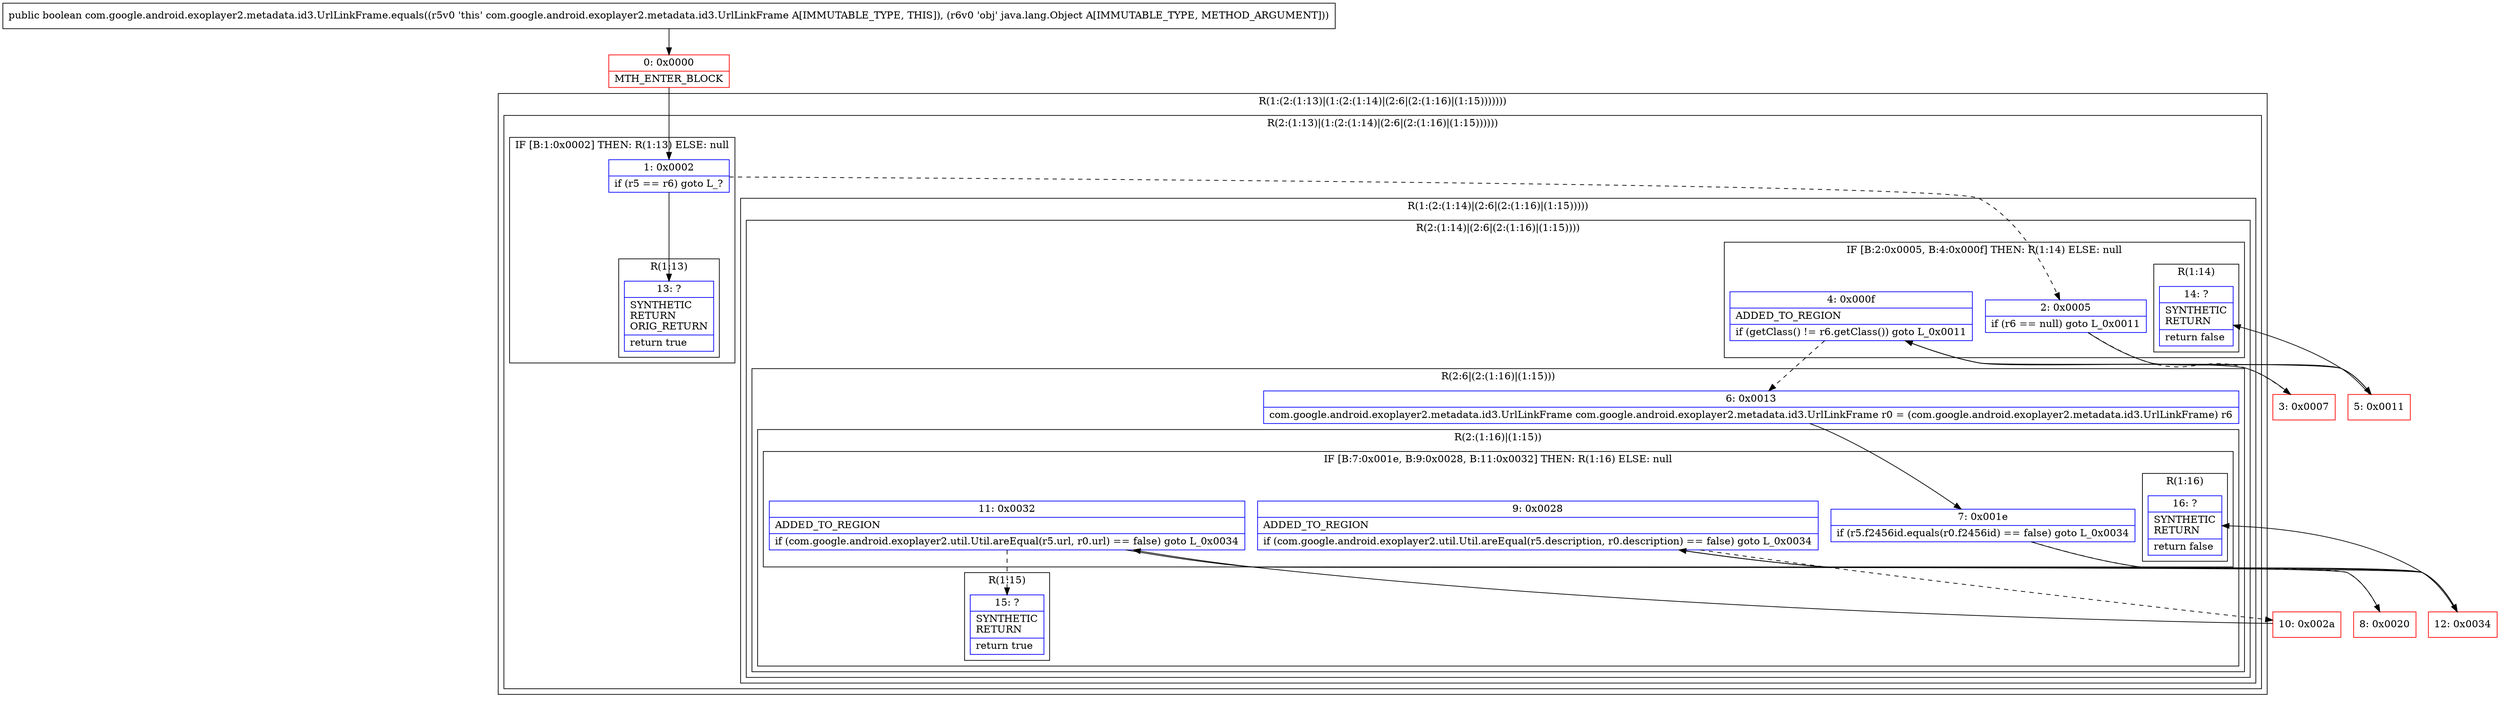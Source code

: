 digraph "CFG forcom.google.android.exoplayer2.metadata.id3.UrlLinkFrame.equals(Ljava\/lang\/Object;)Z" {
subgraph cluster_Region_242850117 {
label = "R(1:(2:(1:13)|(1:(2:(1:14)|(2:6|(2:(1:16)|(1:15)))))))";
node [shape=record,color=blue];
subgraph cluster_Region_1518563804 {
label = "R(2:(1:13)|(1:(2:(1:14)|(2:6|(2:(1:16)|(1:15))))))";
node [shape=record,color=blue];
subgraph cluster_IfRegion_1816703879 {
label = "IF [B:1:0x0002] THEN: R(1:13) ELSE: null";
node [shape=record,color=blue];
Node_1 [shape=record,label="{1\:\ 0x0002|if (r5 == r6) goto L_?\l}"];
subgraph cluster_Region_501657039 {
label = "R(1:13)";
node [shape=record,color=blue];
Node_13 [shape=record,label="{13\:\ ?|SYNTHETIC\lRETURN\lORIG_RETURN\l|return true\l}"];
}
}
subgraph cluster_Region_1595387015 {
label = "R(1:(2:(1:14)|(2:6|(2:(1:16)|(1:15)))))";
node [shape=record,color=blue];
subgraph cluster_Region_509295400 {
label = "R(2:(1:14)|(2:6|(2:(1:16)|(1:15))))";
node [shape=record,color=blue];
subgraph cluster_IfRegion_925263855 {
label = "IF [B:2:0x0005, B:4:0x000f] THEN: R(1:14) ELSE: null";
node [shape=record,color=blue];
Node_2 [shape=record,label="{2\:\ 0x0005|if (r6 == null) goto L_0x0011\l}"];
Node_4 [shape=record,label="{4\:\ 0x000f|ADDED_TO_REGION\l|if (getClass() != r6.getClass()) goto L_0x0011\l}"];
subgraph cluster_Region_528886801 {
label = "R(1:14)";
node [shape=record,color=blue];
Node_14 [shape=record,label="{14\:\ ?|SYNTHETIC\lRETURN\l|return false\l}"];
}
}
subgraph cluster_Region_703936273 {
label = "R(2:6|(2:(1:16)|(1:15)))";
node [shape=record,color=blue];
Node_6 [shape=record,label="{6\:\ 0x0013|com.google.android.exoplayer2.metadata.id3.UrlLinkFrame com.google.android.exoplayer2.metadata.id3.UrlLinkFrame r0 = (com.google.android.exoplayer2.metadata.id3.UrlLinkFrame) r6\l}"];
subgraph cluster_Region_2098714866 {
label = "R(2:(1:16)|(1:15))";
node [shape=record,color=blue];
subgraph cluster_IfRegion_756609972 {
label = "IF [B:7:0x001e, B:9:0x0028, B:11:0x0032] THEN: R(1:16) ELSE: null";
node [shape=record,color=blue];
Node_7 [shape=record,label="{7\:\ 0x001e|if (r5.f2456id.equals(r0.f2456id) == false) goto L_0x0034\l}"];
Node_9 [shape=record,label="{9\:\ 0x0028|ADDED_TO_REGION\l|if (com.google.android.exoplayer2.util.Util.areEqual(r5.description, r0.description) == false) goto L_0x0034\l}"];
Node_11 [shape=record,label="{11\:\ 0x0032|ADDED_TO_REGION\l|if (com.google.android.exoplayer2.util.Util.areEqual(r5.url, r0.url) == false) goto L_0x0034\l}"];
subgraph cluster_Region_978464259 {
label = "R(1:16)";
node [shape=record,color=blue];
Node_16 [shape=record,label="{16\:\ ?|SYNTHETIC\lRETURN\l|return false\l}"];
}
}
subgraph cluster_Region_1053769657 {
label = "R(1:15)";
node [shape=record,color=blue];
Node_15 [shape=record,label="{15\:\ ?|SYNTHETIC\lRETURN\l|return true\l}"];
}
}
}
}
}
}
}
Node_0 [shape=record,color=red,label="{0\:\ 0x0000|MTH_ENTER_BLOCK\l}"];
Node_3 [shape=record,color=red,label="{3\:\ 0x0007}"];
Node_5 [shape=record,color=red,label="{5\:\ 0x0011}"];
Node_8 [shape=record,color=red,label="{8\:\ 0x0020}"];
Node_10 [shape=record,color=red,label="{10\:\ 0x002a}"];
Node_12 [shape=record,color=red,label="{12\:\ 0x0034}"];
MethodNode[shape=record,label="{public boolean com.google.android.exoplayer2.metadata.id3.UrlLinkFrame.equals((r5v0 'this' com.google.android.exoplayer2.metadata.id3.UrlLinkFrame A[IMMUTABLE_TYPE, THIS]), (r6v0 'obj' java.lang.Object A[IMMUTABLE_TYPE, METHOD_ARGUMENT])) }"];
MethodNode -> Node_0;
Node_1 -> Node_2[style=dashed];
Node_1 -> Node_13;
Node_2 -> Node_3[style=dashed];
Node_2 -> Node_5;
Node_4 -> Node_5;
Node_4 -> Node_6[style=dashed];
Node_6 -> Node_7;
Node_7 -> Node_8[style=dashed];
Node_7 -> Node_12;
Node_9 -> Node_10[style=dashed];
Node_9 -> Node_12;
Node_11 -> Node_12;
Node_11 -> Node_15[style=dashed];
Node_0 -> Node_1;
Node_3 -> Node_4;
Node_5 -> Node_14;
Node_8 -> Node_9;
Node_10 -> Node_11;
Node_12 -> Node_16;
}

